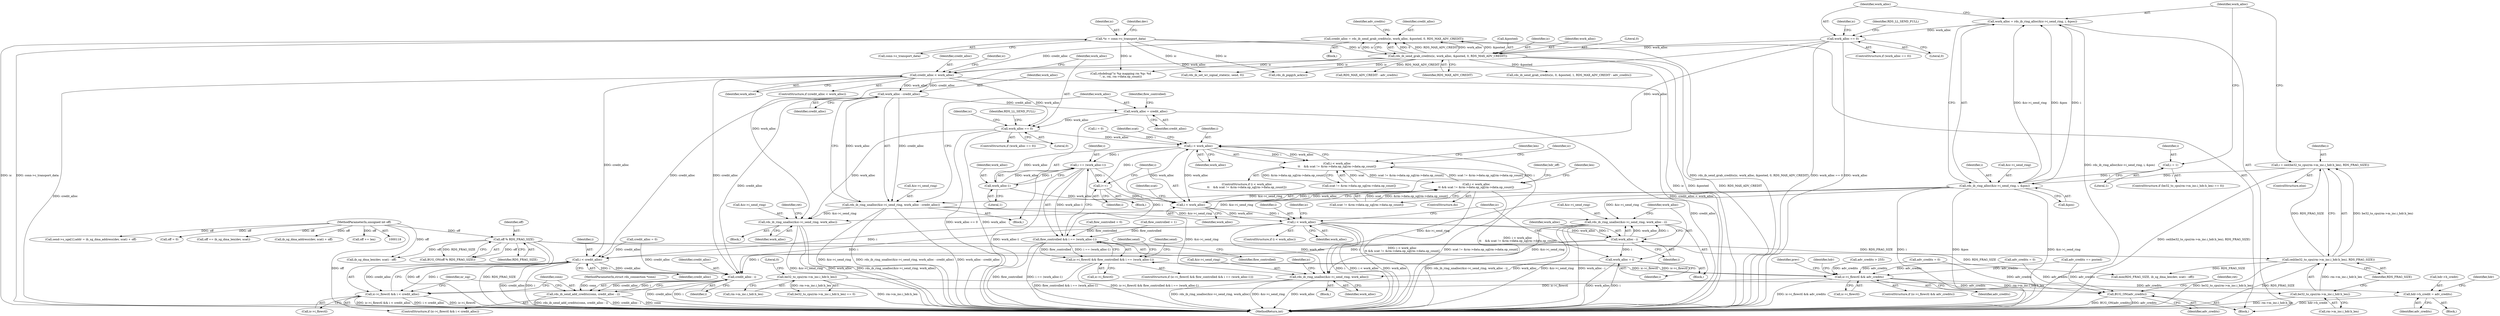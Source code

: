 digraph "0_linux_6094628bfd94323fc1cea05ec2c6affd98c18f7f@API" {
"1000302" [label="(Call,credit_alloc = rds_ib_send_grab_credits(ic, work_alloc, &posted, 0, RDS_MAX_ADV_CREDIT))"];
"1000304" [label="(Call,rds_ib_send_grab_credits(ic, work_alloc, &posted, 0, RDS_MAX_ADV_CREDIT))"];
"1000126" [label="(Call,*ic = conn->c_transport_data)"];
"1000280" [label="(Call,work_alloc == 0)"];
"1000269" [label="(Call,work_alloc = rds_ib_ring_alloc(&ic->i_send_ring, i, &pos))"];
"1000271" [label="(Call,rds_ib_ring_alloc(&ic->i_send_ring, i, &pos))"];
"1000253" [label="(Call,i = 1)"];
"1000257" [label="(Call,i = ceil(be32_to_cpu(rm->m_inc.i_hdr.h_len), RDS_FRAG_SIZE))"];
"1000259" [label="(Call,ceil(be32_to_cpu(rm->m_inc.i_hdr.h_len), RDS_FRAG_SIZE))"];
"1000260" [label="(Call,be32_to_cpu(rm->m_inc.i_hdr.h_len))"];
"1000244" [label="(Call,be32_to_cpu(rm->m_inc.i_hdr.h_len))"];
"1000177" [label="(Call,off % RDS_FRAG_SIZE)"];
"1000123" [label="(MethodParameterIn,unsigned int off)"];
"1000315" [label="(Call,credit_alloc < work_alloc)"];
"1000324" [label="(Call,work_alloc - credit_alloc)"];
"1000319" [label="(Call,rds_ib_ring_unalloc(&ic->i_send_ring, work_alloc - credit_alloc))"];
"1000403" [label="(Call,rds_ib_ring_unalloc(&ic->i_send_ring, work_alloc))"];
"1000939" [label="(Call,rds_ib_ring_unalloc(&ic->i_send_ring, work_alloc - i))"];
"1001011" [label="(Call,rds_ib_ring_unalloc(&ic->i_send_ring, work_alloc))"];
"1000327" [label="(Call,work_alloc = credit_alloc)"];
"1000334" [label="(Call,work_alloc == 0)"];
"1000683" [label="(Call,i < work_alloc)"];
"1000682" [label="(Call,i < work_alloc\n\t\t    && scat != &rm->data.op_sg[rm->data.op_count])"];
"1000873" [label="(Call,i < work_alloc\n\t\t && scat != &rm->data.op_sg[rm->data.op_count])"];
"1000768" [label="(Call,i == (work_alloc-1))"];
"1000766" [label="(Call,flow_controlled && i == (work_alloc-1))"];
"1000762" [label="(Call,ic->i_flowctl && flow_controlled && i == (work_alloc-1))"];
"1000810" [label="(Call,ic->i_flowctl && adv_credits)"];
"1000825" [label="(Call,hdr->h_credit = adv_credits)"];
"1000951" [label="(Call,ic->i_flowctl && i < credit_alloc)"];
"1001047" [label="(Call,BUG_ON(adv_credits))"];
"1000871" [label="(Call,i++)"];
"1000874" [label="(Call,i < work_alloc)"];
"1000935" [label="(Call,i < work_alloc)"];
"1000944" [label="(Call,work_alloc - i)"];
"1000947" [label="(Call,work_alloc = i)"];
"1000955" [label="(Call,i < credit_alloc)"];
"1000960" [label="(Call,credit_alloc - i)"];
"1000958" [label="(Call,rds_ib_send_add_credits(conn, credit_alloc - i))"];
"1000770" [label="(Call,work_alloc-1)"];
"1000600" [label="(Identifier,len)"];
"1000333" [label="(ControlStructure,if (work_alloc == 0))"];
"1000315" [label="(Call,credit_alloc < work_alloc)"];
"1000316" [label="(Identifier,credit_alloc)"];
"1000938" [label="(Block,)"];
"1001051" [label="(MethodReturn,int)"];
"1000878" [label="(Identifier,scat)"];
"1000873" [label="(Call,i < work_alloc\n\t\t && scat != &rm->data.op_sg[rm->data.op_count])"];
"1000169" [label="(Call,flow_controlled = 0)"];
"1000320" [label="(Call,&ic->i_send_ring)"];
"1000767" [label="(Identifier,flow_controlled)"];
"1000956" [label="(Identifier,i)"];
"1000328" [label="(Identifier,work_alloc)"];
"1000593" [label="(Call,i = 0)"];
"1000307" [label="(Call,&posted)"];
"1000354" [label="(Identifier,ic)"];
"1000317" [label="(Identifier,work_alloc)"];
"1000259" [label="(Call,ceil(be32_to_cpu(rm->m_inc.i_hdr.h_len), RDS_FRAG_SIZE))"];
"1000687" [label="(Identifier,scat)"];
"1000770" [label="(Call,work_alloc-1)"];
"1000877" [label="(Call,scat != &rm->data.op_sg[rm->data.op_count])"];
"1000334" [label="(Call,work_alloc == 0)"];
"1000404" [label="(Call,&ic->i_send_ring)"];
"1000177" [label="(Call,off % RDS_FRAG_SIZE)"];
"1000276" [label="(Identifier,i)"];
"1000305" [label="(Identifier,ic)"];
"1000281" [label="(Identifier,work_alloc)"];
"1000272" [label="(Call,&ic->i_send_ring)"];
"1000705" [label="(Call,ib_sg_dma_len(dev, scat) - off)"];
"1000410" [label="(Identifier,ret)"];
"1000958" [label="(Call,rds_ib_send_add_credits(conn, credit_alloc - i))"];
"1000329" [label="(Identifier,credit_alloc)"];
"1000831" [label="(Identifier,hdr)"];
"1001050" [label="(Identifier,ret)"];
"1000124" [label="(Block,)"];
"1000949" [label="(Identifier,i)"];
"1000964" [label="(Identifier,nr_sig)"];
"1000811" [label="(Call,ic->i_flowctl)"];
"1000953" [label="(Identifier,ic)"];
"1000336" [label="(Literal,0)"];
"1000254" [label="(Identifier,i)"];
"1000810" [label="(Call,ic->i_flowctl && adv_credits)"];
"1001012" [label="(Call,&ic->i_send_ring)"];
"1000937" [label="(Identifier,work_alloc)"];
"1000758" [label="(Identifier,ic)"];
"1000176" [label="(Call,BUG_ON(off % RDS_FRAG_SIZE))"];
"1000832" [label="(Call,adv_credits = 0)"];
"1000253" [label="(Call,i = 1)"];
"1000815" [label="(Block,)"];
"1000682" [label="(Call,i < work_alloc\n\t\t    && scat != &rm->data.op_sg[rm->data.op_count])"];
"1000681" [label="(ControlStructure,if (i < work_alloc\n\t\t    && scat != &rm->data.op_sg[rm->data.op_count]))"];
"1000962" [label="(Identifier,i)"];
"1000717" [label="(Call,send->s_sge[1].addr = ib_sg_dma_address(dev, scat) + off)"];
"1000761" [label="(ControlStructure,if (ic->i_flowctl && flow_controlled && i == (work_alloc-1)))"];
"1000940" [label="(Call,&ic->i_send_ring)"];
"1000551" [label="(Call,adv_credits > 255)"];
"1000768" [label="(Call,i == (work_alloc-1))"];
"1000838" [label="(Identifier,prev)"];
"1000939" [label="(Call,rds_ib_ring_unalloc(&ic->i_send_ring, work_alloc - i))"];
"1000299" [label="(Identifier,ic)"];
"1000754" [label="(Call,off = 0)"];
"1000383" [label="(Call,rdsdebug(\"ic %p mapping rm %p: %d\n\", ic, rm, rm->data.op_count))"];
"1000934" [label="(ControlStructure,if (i < work_alloc))"];
"1001018" [label="(Identifier,ic)"];
"1000285" [label="(Identifier,RDS_LL_SEND_FULL)"];
"1000944" [label="(Call,work_alloc - i)"];
"1000776" [label="(Identifier,send)"];
"1000326" [label="(Identifier,credit_alloc)"];
"1000597" [label="(Block,)"];
"1000871" [label="(Call,i++)"];
"1000255" [label="(Literal,1)"];
"1000786" [label="(Identifier,send)"];
"1000826" [label="(Call,hdr->h_credit)"];
"1000400" [label="(Block,)"];
"1000314" [label="(ControlStructure,if (credit_alloc < work_alloc))"];
"1000960" [label="(Call,credit_alloc - i)"];
"1000961" [label="(Identifier,credit_alloc)"];
"1000339" [label="(Identifier,RDS_LL_SEND_FULL)"];
"1000128" [label="(Call,conn->c_transport_data)"];
"1000268" [label="(Identifier,RDS_FRAG_SIZE)"];
"1000763" [label="(Call,ic->i_flowctl)"];
"1000306" [label="(Identifier,work_alloc)"];
"1001010" [label="(Block,)"];
"1001047" [label="(Call,BUG_ON(adv_credits))"];
"1000872" [label="(Identifier,i)"];
"1000818" [label="(Identifier,hdr)"];
"1000280" [label="(Call,work_alloc == 0)"];
"1000809" [label="(ControlStructure,if (ic->i_flowctl && adv_credits))"];
"1000119" [label="(MethodParameterIn,struct rds_connection *conn)"];
"1000330" [label="(Call,flow_controlled = 1)"];
"1000325" [label="(Identifier,work_alloc)"];
"1000301" [label="(Block,)"];
"1000322" [label="(Identifier,ic)"];
"1000327" [label="(Call,work_alloc = credit_alloc)"];
"1000746" [label="(Call,off == ib_sg_dma_len(dev, scat))"];
"1000277" [label="(Call,&pos)"];
"1000955" [label="(Call,i < credit_alloc)"];
"1000544" [label="(Call,RDS_MAX_ADV_CREDIT - adv_credits)"];
"1000257" [label="(Call,i = ceil(be32_to_cpu(rm->m_inc.i_hdr.h_len), RDS_FRAG_SIZE))"];
"1000408" [label="(Identifier,work_alloc)"];
"1000252" [label="(Literal,0)"];
"1000825" [label="(Call,hdr->h_credit = adv_credits)"];
"1000893" [label="(Identifier,hdr_off)"];
"1000244" [label="(Call,be32_to_cpu(rm->m_inc.i_hdr.h_len))"];
"1000946" [label="(Identifier,i)"];
"1000243" [label="(Call,be32_to_cpu(rm->m_inc.i_hdr.h_len) == 0)"];
"1000335" [label="(Identifier,work_alloc)"];
"1000875" [label="(Identifier,i)"];
"1000957" [label="(Identifier,credit_alloc)"];
"1000951" [label="(Call,ic->i_flowctl && i < credit_alloc)"];
"1000127" [label="(Identifier,ic)"];
"1001011" [label="(Call,rds_ib_ring_unalloc(&ic->i_send_ring, work_alloc))"];
"1000948" [label="(Identifier,work_alloc)"];
"1000319" [label="(Call,rds_ib_ring_unalloc(&ic->i_send_ring, work_alloc - credit_alloc))"];
"1000876" [label="(Identifier,work_alloc)"];
"1000703" [label="(Call,min(RDS_FRAG_SIZE, ib_sg_dma_len(dev, scat) - off))"];
"1000126" [label="(Call,*ic = conn->c_transport_data)"];
"1000279" [label="(ControlStructure,if (work_alloc == 0))"];
"1000683" [label="(Call,i < work_alloc)"];
"1000312" [label="(Identifier,adv_credits)"];
"1000403" [label="(Call,rds_ib_ring_unalloc(&ic->i_send_ring, work_alloc))"];
"1000331" [label="(Identifier,flow_controlled)"];
"1000769" [label="(Identifier,i)"];
"1000282" [label="(Literal,0)"];
"1000942" [label="(Identifier,ic)"];
"1000269" [label="(Call,work_alloc = rds_ib_ring_alloc(&ic->i_send_ring, i, &pos))"];
"1000260" [label="(Call,be32_to_cpu(rm->m_inc.i_hdr.h_len))"];
"1000309" [label="(Literal,0)"];
"1000702" [label="(Identifier,len)"];
"1000524" [label="(Call,rds_ib_piggyb_ack(ic))"];
"1000245" [label="(Call,rm->m_inc.i_hdr.h_len)"];
"1000261" [label="(Call,rm->m_inc.i_hdr.h_len)"];
"1000814" [label="(Identifier,adv_credits)"];
"1000772" [label="(Literal,1)"];
"1000318" [label="(Block,)"];
"1000256" [label="(ControlStructure,else)"];
"1000302" [label="(Call,credit_alloc = rds_ib_send_grab_credits(ic, work_alloc, &posted, 0, RDS_MAX_ADV_CREDIT))"];
"1000179" [label="(Identifier,RDS_FRAG_SIZE)"];
"1000686" [label="(Call,scat != &rm->data.op_sg[rm->data.op_count])"];
"1000271" [label="(Call,rds_ib_ring_alloc(&ic->i_send_ring, i, &pos))"];
"1000950" [label="(ControlStructure,if (ic->i_flowctl && i < credit_alloc))"];
"1000874" [label="(Call,i < work_alloc)"];
"1000311" [label="(Call,adv_credits += posted)"];
"1000538" [label="(Call,rds_ib_send_grab_credits(ic, 0, &posted, 1, RDS_MAX_ADV_CREDIT - adv_credits))"];
"1000270" [label="(Identifier,work_alloc)"];
"1000685" [label="(Identifier,work_alloc)"];
"1000829" [label="(Identifier,adv_credits)"];
"1000757" [label="(Call,rds_ib_set_wr_signal_state(ic, send, 0))"];
"1000178" [label="(Identifier,off)"];
"1001048" [label="(Identifier,adv_credits)"];
"1000945" [label="(Identifier,work_alloc)"];
"1000324" [label="(Call,work_alloc - credit_alloc)"];
"1000684" [label="(Identifier,i)"];
"1000151" [label="(Call,credit_alloc = 0)"];
"1000936" [label="(Identifier,i)"];
"1000242" [label="(ControlStructure,if (be32_to_cpu(rm->m_inc.i_hdr.h_len) == 0))"];
"1000596" [label="(ControlStructure,do)"];
"1000725" [label="(Call,ib_sg_dma_address(dev, scat) + off)"];
"1000952" [label="(Call,ic->i_flowctl)"];
"1000258" [label="(Identifier,i)"];
"1000935" [label="(Call,i < work_alloc)"];
"1001016" [label="(Identifier,work_alloc)"];
"1000310" [label="(Identifier,RDS_MAX_ADV_CREDIT)"];
"1000156" [label="(Call,adv_credits = 0)"];
"1000303" [label="(Identifier,credit_alloc)"];
"1000304" [label="(Call,rds_ib_send_grab_credits(ic, work_alloc, &posted, 0, RDS_MAX_ADV_CREDIT))"];
"1000766" [label="(Call,flow_controlled && i == (work_alloc-1))"];
"1000123" [label="(MethodParameterIn,unsigned int off)"];
"1000133" [label="(Identifier,dev)"];
"1000742" [label="(Call,off += len)"];
"1000762" [label="(Call,ic->i_flowctl && flow_controlled && i == (work_alloc-1))"];
"1000959" [label="(Identifier,conn)"];
"1000947" [label="(Call,work_alloc = i)"];
"1000771" [label="(Identifier,work_alloc)"];
"1000302" -> "1000301"  [label="AST: "];
"1000302" -> "1000304"  [label="CFG: "];
"1000303" -> "1000302"  [label="AST: "];
"1000304" -> "1000302"  [label="AST: "];
"1000312" -> "1000302"  [label="CFG: "];
"1000302" -> "1001051"  [label="DDG: rds_ib_send_grab_credits(ic, work_alloc, &posted, 0, RDS_MAX_ADV_CREDIT)"];
"1000304" -> "1000302"  [label="DDG: 0"];
"1000304" -> "1000302"  [label="DDG: RDS_MAX_ADV_CREDIT"];
"1000304" -> "1000302"  [label="DDG: work_alloc"];
"1000304" -> "1000302"  [label="DDG: &posted"];
"1000304" -> "1000302"  [label="DDG: ic"];
"1000302" -> "1000315"  [label="DDG: credit_alloc"];
"1000304" -> "1000310"  [label="CFG: "];
"1000305" -> "1000304"  [label="AST: "];
"1000306" -> "1000304"  [label="AST: "];
"1000307" -> "1000304"  [label="AST: "];
"1000309" -> "1000304"  [label="AST: "];
"1000310" -> "1000304"  [label="AST: "];
"1000304" -> "1001051"  [label="DDG: RDS_MAX_ADV_CREDIT"];
"1000304" -> "1001051"  [label="DDG: ic"];
"1000304" -> "1001051"  [label="DDG: &posted"];
"1000126" -> "1000304"  [label="DDG: ic"];
"1000280" -> "1000304"  [label="DDG: work_alloc"];
"1000304" -> "1000315"  [label="DDG: work_alloc"];
"1000304" -> "1000383"  [label="DDG: ic"];
"1000304" -> "1000524"  [label="DDG: ic"];
"1000304" -> "1000538"  [label="DDG: &posted"];
"1000304" -> "1000544"  [label="DDG: RDS_MAX_ADV_CREDIT"];
"1000304" -> "1000757"  [label="DDG: ic"];
"1000126" -> "1000124"  [label="AST: "];
"1000126" -> "1000128"  [label="CFG: "];
"1000127" -> "1000126"  [label="AST: "];
"1000128" -> "1000126"  [label="AST: "];
"1000133" -> "1000126"  [label="CFG: "];
"1000126" -> "1001051"  [label="DDG: ic"];
"1000126" -> "1001051"  [label="DDG: conn->c_transport_data"];
"1000126" -> "1000383"  [label="DDG: ic"];
"1000126" -> "1000524"  [label="DDG: ic"];
"1000126" -> "1000757"  [label="DDG: ic"];
"1000280" -> "1000279"  [label="AST: "];
"1000280" -> "1000282"  [label="CFG: "];
"1000281" -> "1000280"  [label="AST: "];
"1000282" -> "1000280"  [label="AST: "];
"1000285" -> "1000280"  [label="CFG: "];
"1000299" -> "1000280"  [label="CFG: "];
"1000280" -> "1001051"  [label="DDG: work_alloc == 0"];
"1000280" -> "1001051"  [label="DDG: work_alloc"];
"1000269" -> "1000280"  [label="DDG: work_alloc"];
"1000280" -> "1000403"  [label="DDG: work_alloc"];
"1000280" -> "1000683"  [label="DDG: work_alloc"];
"1000269" -> "1000124"  [label="AST: "];
"1000269" -> "1000271"  [label="CFG: "];
"1000270" -> "1000269"  [label="AST: "];
"1000271" -> "1000269"  [label="AST: "];
"1000281" -> "1000269"  [label="CFG: "];
"1000269" -> "1001051"  [label="DDG: rds_ib_ring_alloc(&ic->i_send_ring, i, &pos)"];
"1000271" -> "1000269"  [label="DDG: &ic->i_send_ring"];
"1000271" -> "1000269"  [label="DDG: i"];
"1000271" -> "1000269"  [label="DDG: &pos"];
"1000271" -> "1000277"  [label="CFG: "];
"1000272" -> "1000271"  [label="AST: "];
"1000276" -> "1000271"  [label="AST: "];
"1000277" -> "1000271"  [label="AST: "];
"1000271" -> "1001051"  [label="DDG: i"];
"1000271" -> "1001051"  [label="DDG: &pos"];
"1000271" -> "1001051"  [label="DDG: &ic->i_send_ring"];
"1000253" -> "1000271"  [label="DDG: i"];
"1000257" -> "1000271"  [label="DDG: i"];
"1000271" -> "1000319"  [label="DDG: &ic->i_send_ring"];
"1000271" -> "1000403"  [label="DDG: &ic->i_send_ring"];
"1000271" -> "1000939"  [label="DDG: &ic->i_send_ring"];
"1000271" -> "1001011"  [label="DDG: &ic->i_send_ring"];
"1000253" -> "1000242"  [label="AST: "];
"1000253" -> "1000255"  [label="CFG: "];
"1000254" -> "1000253"  [label="AST: "];
"1000255" -> "1000253"  [label="AST: "];
"1000270" -> "1000253"  [label="CFG: "];
"1000257" -> "1000256"  [label="AST: "];
"1000257" -> "1000259"  [label="CFG: "];
"1000258" -> "1000257"  [label="AST: "];
"1000259" -> "1000257"  [label="AST: "];
"1000270" -> "1000257"  [label="CFG: "];
"1000257" -> "1001051"  [label="DDG: ceil(be32_to_cpu(rm->m_inc.i_hdr.h_len), RDS_FRAG_SIZE)"];
"1000259" -> "1000257"  [label="DDG: be32_to_cpu(rm->m_inc.i_hdr.h_len)"];
"1000259" -> "1000257"  [label="DDG: RDS_FRAG_SIZE"];
"1000259" -> "1000268"  [label="CFG: "];
"1000260" -> "1000259"  [label="AST: "];
"1000268" -> "1000259"  [label="AST: "];
"1000259" -> "1001051"  [label="DDG: be32_to_cpu(rm->m_inc.i_hdr.h_len)"];
"1000259" -> "1001051"  [label="DDG: RDS_FRAG_SIZE"];
"1000260" -> "1000259"  [label="DDG: rm->m_inc.i_hdr.h_len"];
"1000177" -> "1000259"  [label="DDG: RDS_FRAG_SIZE"];
"1000259" -> "1000703"  [label="DDG: RDS_FRAG_SIZE"];
"1000260" -> "1000261"  [label="CFG: "];
"1000261" -> "1000260"  [label="AST: "];
"1000268" -> "1000260"  [label="CFG: "];
"1000260" -> "1001051"  [label="DDG: rm->m_inc.i_hdr.h_len"];
"1000244" -> "1000260"  [label="DDG: rm->m_inc.i_hdr.h_len"];
"1000244" -> "1000243"  [label="AST: "];
"1000244" -> "1000245"  [label="CFG: "];
"1000245" -> "1000244"  [label="AST: "];
"1000252" -> "1000244"  [label="CFG: "];
"1000244" -> "1001051"  [label="DDG: rm->m_inc.i_hdr.h_len"];
"1000244" -> "1000243"  [label="DDG: rm->m_inc.i_hdr.h_len"];
"1000177" -> "1000176"  [label="AST: "];
"1000177" -> "1000179"  [label="CFG: "];
"1000178" -> "1000177"  [label="AST: "];
"1000179" -> "1000177"  [label="AST: "];
"1000176" -> "1000177"  [label="CFG: "];
"1000177" -> "1001051"  [label="DDG: off"];
"1000177" -> "1001051"  [label="DDG: RDS_FRAG_SIZE"];
"1000177" -> "1000176"  [label="DDG: off"];
"1000177" -> "1000176"  [label="DDG: RDS_FRAG_SIZE"];
"1000123" -> "1000177"  [label="DDG: off"];
"1000177" -> "1000703"  [label="DDG: RDS_FRAG_SIZE"];
"1000177" -> "1000705"  [label="DDG: off"];
"1000123" -> "1000118"  [label="AST: "];
"1000123" -> "1001051"  [label="DDG: off"];
"1000123" -> "1000705"  [label="DDG: off"];
"1000123" -> "1000717"  [label="DDG: off"];
"1000123" -> "1000725"  [label="DDG: off"];
"1000123" -> "1000742"  [label="DDG: off"];
"1000123" -> "1000746"  [label="DDG: off"];
"1000123" -> "1000754"  [label="DDG: off"];
"1000315" -> "1000314"  [label="AST: "];
"1000315" -> "1000317"  [label="CFG: "];
"1000316" -> "1000315"  [label="AST: "];
"1000317" -> "1000315"  [label="AST: "];
"1000322" -> "1000315"  [label="CFG: "];
"1000335" -> "1000315"  [label="CFG: "];
"1000315" -> "1001051"  [label="DDG: credit_alloc < work_alloc"];
"1000315" -> "1001051"  [label="DDG: credit_alloc"];
"1000315" -> "1000324"  [label="DDG: work_alloc"];
"1000315" -> "1000324"  [label="DDG: credit_alloc"];
"1000315" -> "1000334"  [label="DDG: work_alloc"];
"1000315" -> "1000955"  [label="DDG: credit_alloc"];
"1000315" -> "1000960"  [label="DDG: credit_alloc"];
"1000324" -> "1000319"  [label="AST: "];
"1000324" -> "1000326"  [label="CFG: "];
"1000325" -> "1000324"  [label="AST: "];
"1000326" -> "1000324"  [label="AST: "];
"1000319" -> "1000324"  [label="CFG: "];
"1000324" -> "1000319"  [label="DDG: work_alloc"];
"1000324" -> "1000319"  [label="DDG: credit_alloc"];
"1000324" -> "1000327"  [label="DDG: credit_alloc"];
"1000324" -> "1000955"  [label="DDG: credit_alloc"];
"1000324" -> "1000960"  [label="DDG: credit_alloc"];
"1000319" -> "1000318"  [label="AST: "];
"1000320" -> "1000319"  [label="AST: "];
"1000328" -> "1000319"  [label="CFG: "];
"1000319" -> "1001051"  [label="DDG: rds_ib_ring_unalloc(&ic->i_send_ring, work_alloc - credit_alloc)"];
"1000319" -> "1001051"  [label="DDG: work_alloc - credit_alloc"];
"1000319" -> "1001051"  [label="DDG: &ic->i_send_ring"];
"1000319" -> "1000403"  [label="DDG: &ic->i_send_ring"];
"1000319" -> "1000939"  [label="DDG: &ic->i_send_ring"];
"1000319" -> "1001011"  [label="DDG: &ic->i_send_ring"];
"1000403" -> "1000400"  [label="AST: "];
"1000403" -> "1000408"  [label="CFG: "];
"1000404" -> "1000403"  [label="AST: "];
"1000408" -> "1000403"  [label="AST: "];
"1000410" -> "1000403"  [label="CFG: "];
"1000403" -> "1001051"  [label="DDG: &ic->i_send_ring"];
"1000403" -> "1001051"  [label="DDG: work_alloc"];
"1000403" -> "1001051"  [label="DDG: rds_ib_ring_unalloc(&ic->i_send_ring, work_alloc)"];
"1000334" -> "1000403"  [label="DDG: work_alloc"];
"1000939" -> "1000938"  [label="AST: "];
"1000939" -> "1000944"  [label="CFG: "];
"1000940" -> "1000939"  [label="AST: "];
"1000944" -> "1000939"  [label="AST: "];
"1000948" -> "1000939"  [label="CFG: "];
"1000939" -> "1001051"  [label="DDG: rds_ib_ring_unalloc(&ic->i_send_ring, work_alloc - i)"];
"1000939" -> "1001051"  [label="DDG: &ic->i_send_ring"];
"1000939" -> "1001051"  [label="DDG: work_alloc - i"];
"1000944" -> "1000939"  [label="DDG: work_alloc"];
"1000944" -> "1000939"  [label="DDG: i"];
"1000939" -> "1001011"  [label="DDG: &ic->i_send_ring"];
"1001011" -> "1001010"  [label="AST: "];
"1001011" -> "1001016"  [label="CFG: "];
"1001012" -> "1001011"  [label="AST: "];
"1001016" -> "1001011"  [label="AST: "];
"1001018" -> "1001011"  [label="CFG: "];
"1001011" -> "1001051"  [label="DDG: &ic->i_send_ring"];
"1001011" -> "1001051"  [label="DDG: work_alloc"];
"1001011" -> "1001051"  [label="DDG: rds_ib_ring_unalloc(&ic->i_send_ring, work_alloc)"];
"1000935" -> "1001011"  [label="DDG: work_alloc"];
"1000947" -> "1001011"  [label="DDG: work_alloc"];
"1000327" -> "1000318"  [label="AST: "];
"1000327" -> "1000329"  [label="CFG: "];
"1000328" -> "1000327"  [label="AST: "];
"1000329" -> "1000327"  [label="AST: "];
"1000331" -> "1000327"  [label="CFG: "];
"1000327" -> "1001051"  [label="DDG: credit_alloc"];
"1000327" -> "1000334"  [label="DDG: work_alloc"];
"1000334" -> "1000333"  [label="AST: "];
"1000334" -> "1000336"  [label="CFG: "];
"1000335" -> "1000334"  [label="AST: "];
"1000336" -> "1000334"  [label="AST: "];
"1000339" -> "1000334"  [label="CFG: "];
"1000354" -> "1000334"  [label="CFG: "];
"1000334" -> "1001051"  [label="DDG: work_alloc == 0"];
"1000334" -> "1001051"  [label="DDG: work_alloc"];
"1000334" -> "1000683"  [label="DDG: work_alloc"];
"1000683" -> "1000682"  [label="AST: "];
"1000683" -> "1000685"  [label="CFG: "];
"1000684" -> "1000683"  [label="AST: "];
"1000685" -> "1000683"  [label="AST: "];
"1000687" -> "1000683"  [label="CFG: "];
"1000682" -> "1000683"  [label="CFG: "];
"1000683" -> "1000682"  [label="DDG: i"];
"1000683" -> "1000682"  [label="DDG: work_alloc"];
"1000593" -> "1000683"  [label="DDG: i"];
"1000874" -> "1000683"  [label="DDG: i"];
"1000874" -> "1000683"  [label="DDG: work_alloc"];
"1000683" -> "1000768"  [label="DDG: i"];
"1000683" -> "1000770"  [label="DDG: work_alloc"];
"1000683" -> "1000871"  [label="DDG: i"];
"1000683" -> "1000874"  [label="DDG: work_alloc"];
"1000682" -> "1000681"  [label="AST: "];
"1000682" -> "1000686"  [label="CFG: "];
"1000686" -> "1000682"  [label="AST: "];
"1000702" -> "1000682"  [label="CFG: "];
"1000758" -> "1000682"  [label="CFG: "];
"1000682" -> "1001051"  [label="DDG: i < work_alloc\n\t\t    && scat != &rm->data.op_sg[rm->data.op_count]"];
"1000873" -> "1000682"  [label="DDG: scat != &rm->data.op_sg[rm->data.op_count]"];
"1000686" -> "1000682"  [label="DDG: scat"];
"1000686" -> "1000682"  [label="DDG: &rm->data.op_sg[rm->data.op_count]"];
"1000682" -> "1000873"  [label="DDG: scat != &rm->data.op_sg[rm->data.op_count]"];
"1000873" -> "1000596"  [label="AST: "];
"1000873" -> "1000874"  [label="CFG: "];
"1000873" -> "1000877"  [label="CFG: "];
"1000874" -> "1000873"  [label="AST: "];
"1000877" -> "1000873"  [label="AST: "];
"1000600" -> "1000873"  [label="CFG: "];
"1000893" -> "1000873"  [label="CFG: "];
"1000873" -> "1001051"  [label="DDG: i < work_alloc\n\t\t && scat != &rm->data.op_sg[rm->data.op_count]"];
"1000873" -> "1001051"  [label="DDG: scat != &rm->data.op_sg[rm->data.op_count]"];
"1000874" -> "1000873"  [label="DDG: i"];
"1000874" -> "1000873"  [label="DDG: work_alloc"];
"1000877" -> "1000873"  [label="DDG: scat"];
"1000877" -> "1000873"  [label="DDG: &rm->data.op_sg[rm->data.op_count]"];
"1000768" -> "1000766"  [label="AST: "];
"1000768" -> "1000770"  [label="CFG: "];
"1000769" -> "1000768"  [label="AST: "];
"1000770" -> "1000768"  [label="AST: "];
"1000766" -> "1000768"  [label="CFG: "];
"1000768" -> "1001051"  [label="DDG: work_alloc-1"];
"1000768" -> "1000766"  [label="DDG: i"];
"1000768" -> "1000766"  [label="DDG: work_alloc-1"];
"1000770" -> "1000768"  [label="DDG: work_alloc"];
"1000770" -> "1000768"  [label="DDG: 1"];
"1000768" -> "1000871"  [label="DDG: i"];
"1000766" -> "1000762"  [label="AST: "];
"1000766" -> "1000767"  [label="CFG: "];
"1000767" -> "1000766"  [label="AST: "];
"1000762" -> "1000766"  [label="CFG: "];
"1000766" -> "1001051"  [label="DDG: flow_controlled"];
"1000766" -> "1001051"  [label="DDG: i == (work_alloc-1)"];
"1000766" -> "1000762"  [label="DDG: flow_controlled"];
"1000766" -> "1000762"  [label="DDG: i == (work_alloc-1)"];
"1000330" -> "1000766"  [label="DDG: flow_controlled"];
"1000169" -> "1000766"  [label="DDG: flow_controlled"];
"1000762" -> "1000761"  [label="AST: "];
"1000762" -> "1000763"  [label="CFG: "];
"1000763" -> "1000762"  [label="AST: "];
"1000776" -> "1000762"  [label="CFG: "];
"1000786" -> "1000762"  [label="CFG: "];
"1000762" -> "1001051"  [label="DDG: ic->i_flowctl && flow_controlled && i == (work_alloc-1)"];
"1000762" -> "1001051"  [label="DDG: flow_controlled && i == (work_alloc-1)"];
"1000810" -> "1000762"  [label="DDG: ic->i_flowctl"];
"1000762" -> "1000810"  [label="DDG: ic->i_flowctl"];
"1000810" -> "1000809"  [label="AST: "];
"1000810" -> "1000811"  [label="CFG: "];
"1000810" -> "1000814"  [label="CFG: "];
"1000811" -> "1000810"  [label="AST: "];
"1000814" -> "1000810"  [label="AST: "];
"1000818" -> "1000810"  [label="CFG: "];
"1000838" -> "1000810"  [label="CFG: "];
"1000810" -> "1001051"  [label="DDG: ic->i_flowctl && adv_credits"];
"1000311" -> "1000810"  [label="DDG: adv_credits"];
"1000156" -> "1000810"  [label="DDG: adv_credits"];
"1000832" -> "1000810"  [label="DDG: adv_credits"];
"1000551" -> "1000810"  [label="DDG: adv_credits"];
"1000810" -> "1000825"  [label="DDG: adv_credits"];
"1000810" -> "1000951"  [label="DDG: ic->i_flowctl"];
"1000810" -> "1001047"  [label="DDG: adv_credits"];
"1000825" -> "1000815"  [label="AST: "];
"1000825" -> "1000829"  [label="CFG: "];
"1000826" -> "1000825"  [label="AST: "];
"1000829" -> "1000825"  [label="AST: "];
"1000831" -> "1000825"  [label="CFG: "];
"1000825" -> "1001051"  [label="DDG: hdr->h_credit"];
"1000951" -> "1000950"  [label="AST: "];
"1000951" -> "1000952"  [label="CFG: "];
"1000951" -> "1000955"  [label="CFG: "];
"1000952" -> "1000951"  [label="AST: "];
"1000955" -> "1000951"  [label="AST: "];
"1000959" -> "1000951"  [label="CFG: "];
"1000964" -> "1000951"  [label="CFG: "];
"1000951" -> "1001051"  [label="DDG: ic->i_flowctl"];
"1000951" -> "1001051"  [label="DDG: ic->i_flowctl && i < credit_alloc"];
"1000951" -> "1001051"  [label="DDG: i < credit_alloc"];
"1000955" -> "1000951"  [label="DDG: i"];
"1000955" -> "1000951"  [label="DDG: credit_alloc"];
"1001047" -> "1000124"  [label="AST: "];
"1001047" -> "1001048"  [label="CFG: "];
"1001048" -> "1001047"  [label="AST: "];
"1001050" -> "1001047"  [label="CFG: "];
"1001047" -> "1001051"  [label="DDG: BUG_ON(adv_credits)"];
"1001047" -> "1001051"  [label="DDG: adv_credits"];
"1000311" -> "1001047"  [label="DDG: adv_credits"];
"1000156" -> "1001047"  [label="DDG: adv_credits"];
"1000832" -> "1001047"  [label="DDG: adv_credits"];
"1000871" -> "1000597"  [label="AST: "];
"1000871" -> "1000872"  [label="CFG: "];
"1000872" -> "1000871"  [label="AST: "];
"1000875" -> "1000871"  [label="CFG: "];
"1000871" -> "1000874"  [label="DDG: i"];
"1000874" -> "1000876"  [label="CFG: "];
"1000875" -> "1000874"  [label="AST: "];
"1000876" -> "1000874"  [label="AST: "];
"1000878" -> "1000874"  [label="CFG: "];
"1000770" -> "1000874"  [label="DDG: work_alloc"];
"1000874" -> "1000935"  [label="DDG: i"];
"1000874" -> "1000935"  [label="DDG: work_alloc"];
"1000935" -> "1000934"  [label="AST: "];
"1000935" -> "1000937"  [label="CFG: "];
"1000936" -> "1000935"  [label="AST: "];
"1000937" -> "1000935"  [label="AST: "];
"1000942" -> "1000935"  [label="CFG: "];
"1000953" -> "1000935"  [label="CFG: "];
"1000935" -> "1001051"  [label="DDG: i"];
"1000935" -> "1001051"  [label="DDG: i < work_alloc"];
"1000935" -> "1001051"  [label="DDG: work_alloc"];
"1000935" -> "1000944"  [label="DDG: work_alloc"];
"1000935" -> "1000944"  [label="DDG: i"];
"1000935" -> "1000955"  [label="DDG: i"];
"1000935" -> "1000960"  [label="DDG: i"];
"1000944" -> "1000946"  [label="CFG: "];
"1000945" -> "1000944"  [label="AST: "];
"1000946" -> "1000944"  [label="AST: "];
"1000944" -> "1000947"  [label="DDG: i"];
"1000944" -> "1000955"  [label="DDG: i"];
"1000944" -> "1000960"  [label="DDG: i"];
"1000947" -> "1000938"  [label="AST: "];
"1000947" -> "1000949"  [label="CFG: "];
"1000948" -> "1000947"  [label="AST: "];
"1000949" -> "1000947"  [label="AST: "];
"1000953" -> "1000947"  [label="CFG: "];
"1000947" -> "1001051"  [label="DDG: work_alloc"];
"1000947" -> "1001051"  [label="DDG: i"];
"1000955" -> "1000957"  [label="CFG: "];
"1000956" -> "1000955"  [label="AST: "];
"1000957" -> "1000955"  [label="AST: "];
"1000955" -> "1001051"  [label="DDG: credit_alloc"];
"1000955" -> "1001051"  [label="DDG: i"];
"1000151" -> "1000955"  [label="DDG: credit_alloc"];
"1000955" -> "1000960"  [label="DDG: credit_alloc"];
"1000955" -> "1000960"  [label="DDG: i"];
"1000960" -> "1000958"  [label="AST: "];
"1000960" -> "1000962"  [label="CFG: "];
"1000961" -> "1000960"  [label="AST: "];
"1000962" -> "1000960"  [label="AST: "];
"1000958" -> "1000960"  [label="CFG: "];
"1000960" -> "1001051"  [label="DDG: i"];
"1000960" -> "1001051"  [label="DDG: credit_alloc"];
"1000960" -> "1000958"  [label="DDG: credit_alloc"];
"1000960" -> "1000958"  [label="DDG: i"];
"1000151" -> "1000960"  [label="DDG: credit_alloc"];
"1000958" -> "1000950"  [label="AST: "];
"1000959" -> "1000958"  [label="AST: "];
"1000964" -> "1000958"  [label="CFG: "];
"1000958" -> "1001051"  [label="DDG: rds_ib_send_add_credits(conn, credit_alloc - i)"];
"1000958" -> "1001051"  [label="DDG: credit_alloc - i"];
"1000958" -> "1001051"  [label="DDG: conn"];
"1000119" -> "1000958"  [label="DDG: conn"];
"1000770" -> "1000772"  [label="CFG: "];
"1000771" -> "1000770"  [label="AST: "];
"1000772" -> "1000770"  [label="AST: "];
}
